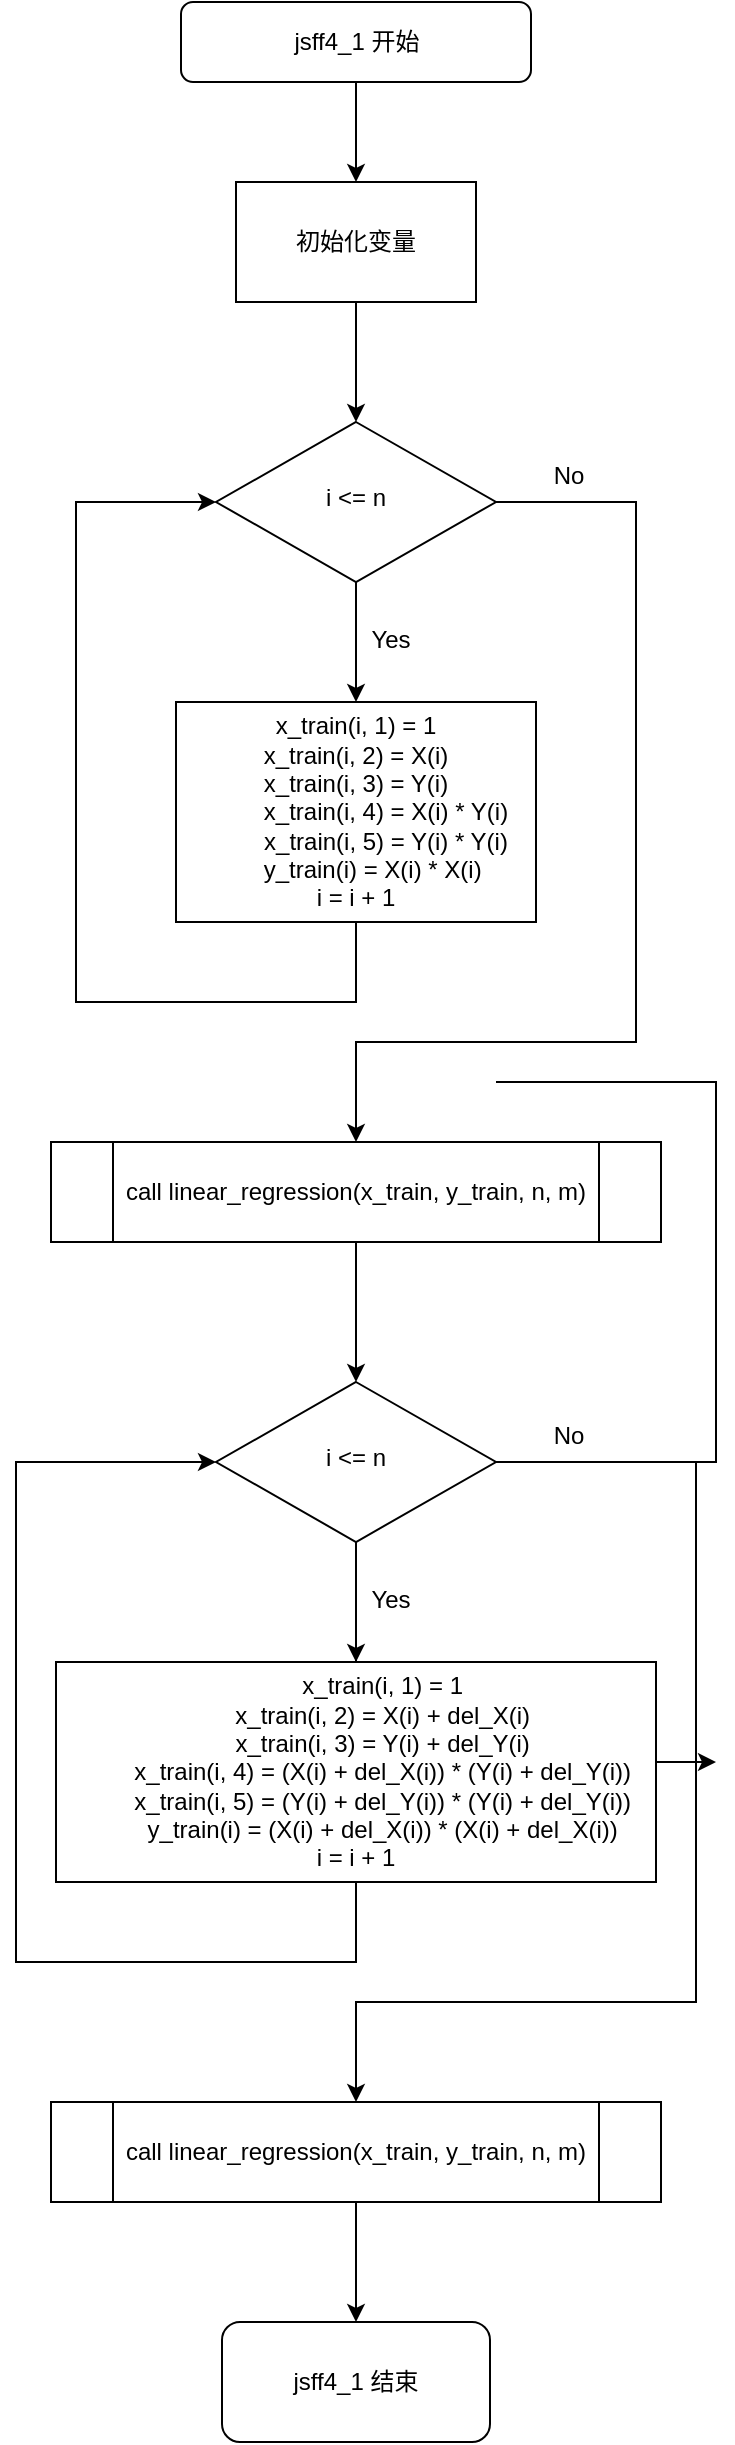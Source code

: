 <mxfile version="15.6.8" type="device"><diagram id="C5RBs43oDa-KdzZeNtuy" name="Page-1"><mxGraphModel dx="1278" dy="585" grid="1" gridSize="10" guides="1" tooltips="1" connect="1" arrows="1" fold="1" page="1" pageScale="1" pageWidth="827" pageHeight="1169" math="0" shadow="0"><root><mxCell id="WIyWlLk6GJQsqaUBKTNV-0"/><mxCell id="WIyWlLk6GJQsqaUBKTNV-1" parent="WIyWlLk6GJQsqaUBKTNV-0"/><mxCell id="moeOHrMzKAvOVx0oSZz9-0" style="edgeStyle=orthogonalEdgeStyle;rounded=0;orthogonalLoop=1;jettySize=auto;html=1;entryX=0.5;entryY=0;entryDx=0;entryDy=0;" parent="WIyWlLk6GJQsqaUBKTNV-1" source="WIyWlLk6GJQsqaUBKTNV-3" target="FDvQrYrK8QlF2wxkQufF-5" edge="1"><mxGeometry relative="1" as="geometry"/></mxCell><mxCell id="WIyWlLk6GJQsqaUBKTNV-3" value="jsff4_1 开始" style="rounded=1;whiteSpace=wrap;html=1;fontSize=12;glass=0;strokeWidth=1;shadow=0;" parent="WIyWlLk6GJQsqaUBKTNV-1" vertex="1"><mxGeometry x="132.5" y="80" width="175" height="40" as="geometry"/></mxCell><mxCell id="FDvQrYrK8QlF2wxkQufF-14" style="edgeStyle=orthogonalEdgeStyle;rounded=0;orthogonalLoop=1;jettySize=auto;html=1;" parent="WIyWlLk6GJQsqaUBKTNV-1" source="WIyWlLk6GJQsqaUBKTNV-10" target="FDvQrYrK8QlF2wxkQufF-7" edge="1"><mxGeometry relative="1" as="geometry"/></mxCell><mxCell id="psVeJridxPa4dE4mhYoM-3" style="edgeStyle=orthogonalEdgeStyle;rounded=0;orthogonalLoop=1;jettySize=auto;html=1;entryX=0.5;entryY=0;entryDx=0;entryDy=0;" edge="1" parent="WIyWlLk6GJQsqaUBKTNV-1" source="WIyWlLk6GJQsqaUBKTNV-10" target="psVeJridxPa4dE4mhYoM-2"><mxGeometry relative="1" as="geometry"><Array as="points"><mxPoint x="360" y="330"/><mxPoint x="360" y="600"/><mxPoint x="220" y="600"/></Array></mxGeometry></mxCell><mxCell id="WIyWlLk6GJQsqaUBKTNV-10" value="i &amp;lt;= n" style="rhombus;whiteSpace=wrap;html=1;shadow=0;fontFamily=Helvetica;fontSize=12;align=center;strokeWidth=1;spacing=6;spacingTop=-4;" parent="WIyWlLk6GJQsqaUBKTNV-1" vertex="1"><mxGeometry x="150" y="290" width="140" height="80" as="geometry"/></mxCell><mxCell id="FDvQrYrK8QlF2wxkQufF-6" value="" style="edgeStyle=orthogonalEdgeStyle;rounded=0;orthogonalLoop=1;jettySize=auto;html=1;" parent="WIyWlLk6GJQsqaUBKTNV-1" source="FDvQrYrK8QlF2wxkQufF-5" target="WIyWlLk6GJQsqaUBKTNV-10" edge="1"><mxGeometry relative="1" as="geometry"/></mxCell><mxCell id="FDvQrYrK8QlF2wxkQufF-5" value="初始化变量" style="rounded=0;whiteSpace=wrap;html=1;" parent="WIyWlLk6GJQsqaUBKTNV-1" vertex="1"><mxGeometry x="160" y="170" width="120" height="60" as="geometry"/></mxCell><mxCell id="moeOHrMzKAvOVx0oSZz9-18" style="edgeStyle=orthogonalEdgeStyle;rounded=0;orthogonalLoop=1;jettySize=auto;html=1;entryX=0;entryY=0.5;entryDx=0;entryDy=0;exitX=0.5;exitY=1;exitDx=0;exitDy=0;" parent="WIyWlLk6GJQsqaUBKTNV-1" source="FDvQrYrK8QlF2wxkQufF-7" target="WIyWlLk6GJQsqaUBKTNV-10" edge="1"><mxGeometry relative="1" as="geometry"><mxPoint x="40" y="640" as="targetPoint"/><Array as="points"><mxPoint x="220" y="580"/><mxPoint x="80" y="580"/><mxPoint x="80" y="330"/></Array></mxGeometry></mxCell><mxCell id="FDvQrYrK8QlF2wxkQufF-7" value="&lt;div&gt;x_train(i, 1) = 1&lt;/div&gt;&lt;div&gt;x_train(i, 2) = X(i)&lt;/div&gt;&lt;div&gt;&lt;span&gt;x_train(i, 3) = Y(i)&lt;/span&gt;&lt;/div&gt;&lt;div&gt;&amp;nbsp; &amp;nbsp; &amp;nbsp; &amp;nbsp; &amp;nbsp;x_train(i, 4) = X(i) * Y(i)&lt;/div&gt;&lt;div&gt;&amp;nbsp; &amp;nbsp; &amp;nbsp; &amp;nbsp; &amp;nbsp;x_train(i, 5) = Y(i) * Y(i)&lt;/div&gt;&lt;div&gt;&amp;nbsp; &amp;nbsp; &amp;nbsp;y_train(i) = X(i) * X(i)&lt;/div&gt;&lt;div&gt;i = i + 1&lt;/div&gt;" style="rounded=0;whiteSpace=wrap;html=1;" parent="WIyWlLk6GJQsqaUBKTNV-1" vertex="1"><mxGeometry x="130" y="430" width="180" height="110" as="geometry"/></mxCell><mxCell id="FDvQrYrK8QlF2wxkQufF-16" value="Yes" style="text;html=1;resizable=0;autosize=1;align=center;verticalAlign=middle;points=[];fillColor=none;strokeColor=none;rounded=0;" parent="WIyWlLk6GJQsqaUBKTNV-1" vertex="1"><mxGeometry x="222" y="389" width="30" height="20" as="geometry"/></mxCell><mxCell id="FDvQrYrK8QlF2wxkQufF-22" value="No" style="text;html=1;resizable=0;autosize=1;align=center;verticalAlign=middle;points=[];fillColor=none;strokeColor=none;rounded=0;" parent="WIyWlLk6GJQsqaUBKTNV-1" vertex="1"><mxGeometry x="311" y="307" width="30" height="20" as="geometry"/></mxCell><mxCell id="FDvQrYrK8QlF2wxkQufF-24" style="edgeStyle=orthogonalEdgeStyle;rounded=0;orthogonalLoop=1;jettySize=auto;html=1;entryX=0.5;entryY=0;entryDx=0;entryDy=0;" parent="WIyWlLk6GJQsqaUBKTNV-1" target="moeOHrMzKAvOVx0oSZz9-2" edge="1"><mxGeometry relative="1" as="geometry"><mxPoint x="400" y="960" as="targetPoint"/><Array as="points"><mxPoint x="400" y="620"/><mxPoint x="400" y="810"/><mxPoint x="220" y="810"/></Array><mxPoint x="290" y="620" as="sourcePoint"/></mxGeometry></mxCell><mxCell id="moeOHrMzKAvOVx0oSZz9-19" value="jsff4_1 结束" style="rounded=1;whiteSpace=wrap;html=1;" parent="WIyWlLk6GJQsqaUBKTNV-1" vertex="1"><mxGeometry x="153" y="1240" width="134" height="60" as="geometry"/></mxCell><mxCell id="psVeJridxPa4dE4mhYoM-12" style="edgeStyle=orthogonalEdgeStyle;rounded=0;orthogonalLoop=1;jettySize=auto;html=1;entryX=0.5;entryY=0;entryDx=0;entryDy=0;" edge="1" parent="WIyWlLk6GJQsqaUBKTNV-1" source="psVeJridxPa4dE4mhYoM-2" target="psVeJridxPa4dE4mhYoM-6"><mxGeometry relative="1" as="geometry"/></mxCell><mxCell id="psVeJridxPa4dE4mhYoM-2" value="&lt;br&gt;call linear_regression&lt;span&gt;(x_train, y_train, n, m)&lt;br&gt;&lt;br&gt;&lt;/span&gt;" style="shape=process;whiteSpace=wrap;html=1;backgroundOutline=1;" vertex="1" parent="WIyWlLk6GJQsqaUBKTNV-1"><mxGeometry x="67.5" y="650" width="305" height="50" as="geometry"/></mxCell><mxCell id="psVeJridxPa4dE4mhYoM-4" style="edgeStyle=orthogonalEdgeStyle;rounded=0;orthogonalLoop=1;jettySize=auto;html=1;" edge="1" parent="WIyWlLk6GJQsqaUBKTNV-1" source="psVeJridxPa4dE4mhYoM-6" target="psVeJridxPa4dE4mhYoM-8"><mxGeometry relative="1" as="geometry"/></mxCell><mxCell id="psVeJridxPa4dE4mhYoM-5" style="edgeStyle=orthogonalEdgeStyle;rounded=0;orthogonalLoop=1;jettySize=auto;html=1;entryX=0.5;entryY=0;entryDx=0;entryDy=0;" edge="1" parent="WIyWlLk6GJQsqaUBKTNV-1" source="psVeJridxPa4dE4mhYoM-6" target="psVeJridxPa4dE4mhYoM-11"><mxGeometry relative="1" as="geometry"><Array as="points"><mxPoint x="390" y="810"/><mxPoint x="390" y="1080"/><mxPoint x="220" y="1080"/></Array></mxGeometry></mxCell><mxCell id="psVeJridxPa4dE4mhYoM-6" value="i &amp;lt;= n" style="rhombus;whiteSpace=wrap;html=1;shadow=0;fontFamily=Helvetica;fontSize=12;align=center;strokeWidth=1;spacing=6;spacingTop=-4;" vertex="1" parent="WIyWlLk6GJQsqaUBKTNV-1"><mxGeometry x="150" y="770" width="140" height="80" as="geometry"/></mxCell><mxCell id="psVeJridxPa4dE4mhYoM-7" style="edgeStyle=orthogonalEdgeStyle;rounded=0;orthogonalLoop=1;jettySize=auto;html=1;entryX=0;entryY=0.5;entryDx=0;entryDy=0;exitX=0.5;exitY=1;exitDx=0;exitDy=0;" edge="1" parent="WIyWlLk6GJQsqaUBKTNV-1" source="psVeJridxPa4dE4mhYoM-8" target="psVeJridxPa4dE4mhYoM-6"><mxGeometry relative="1" as="geometry"><mxPoint x="40" y="1120" as="targetPoint"/><Array as="points"><mxPoint x="220" y="1020"/><mxPoint x="220" y="1060"/><mxPoint x="50" y="1060"/><mxPoint x="50" y="810"/></Array></mxGeometry></mxCell><mxCell id="psVeJridxPa4dE4mhYoM-8" value="&lt;div&gt;&amp;nbsp; &amp;nbsp; &amp;nbsp; &amp;nbsp; x_train(i, 1) = 1&lt;/div&gt;&lt;div&gt;&amp;nbsp; &amp;nbsp; &amp;nbsp; &amp;nbsp; x_train(i, 2) = X(i) + del_X(i)&lt;/div&gt;&lt;div&gt;&amp;nbsp; &amp;nbsp; &amp;nbsp; &amp;nbsp; x_train(i, 3) = Y(i) + del_Y(i)&lt;/div&gt;&lt;div&gt;&amp;nbsp; &amp;nbsp; &amp;nbsp; &amp;nbsp; x_train(i, 4) = (X(i) + del_X(i)) * (Y(i) + del_Y(i))&lt;/div&gt;&lt;div&gt;&amp;nbsp; &amp;nbsp; &amp;nbsp; &amp;nbsp; x_train(i, 5) = (Y(i) + del_Y(i)) * (Y(i) + del_Y(i))&lt;/div&gt;&lt;div&gt;&amp;nbsp; &amp;nbsp; &amp;nbsp; &amp;nbsp; y_train(i) = (X(i) + del_X(i)) * (X(i) + del_X(i))&lt;/div&gt;&lt;div&gt;i = i + 1&lt;/div&gt;" style="rounded=0;whiteSpace=wrap;html=1;" vertex="1" parent="WIyWlLk6GJQsqaUBKTNV-1"><mxGeometry x="70" y="910" width="300" height="110" as="geometry"/></mxCell><mxCell id="psVeJridxPa4dE4mhYoM-9" value="Yes" style="text;html=1;resizable=0;autosize=1;align=center;verticalAlign=middle;points=[];fillColor=none;strokeColor=none;rounded=0;" vertex="1" parent="WIyWlLk6GJQsqaUBKTNV-1"><mxGeometry x="222" y="869" width="30" height="20" as="geometry"/></mxCell><mxCell id="psVeJridxPa4dE4mhYoM-10" value="No" style="text;html=1;resizable=0;autosize=1;align=center;verticalAlign=middle;points=[];fillColor=none;strokeColor=none;rounded=0;" vertex="1" parent="WIyWlLk6GJQsqaUBKTNV-1"><mxGeometry x="311" y="787" width="30" height="20" as="geometry"/></mxCell><mxCell id="psVeJridxPa4dE4mhYoM-13" style="edgeStyle=orthogonalEdgeStyle;rounded=0;orthogonalLoop=1;jettySize=auto;html=1;entryX=0.5;entryY=0;entryDx=0;entryDy=0;" edge="1" parent="WIyWlLk6GJQsqaUBKTNV-1" source="psVeJridxPa4dE4mhYoM-11" target="moeOHrMzKAvOVx0oSZz9-19"><mxGeometry relative="1" as="geometry"/></mxCell><mxCell id="psVeJridxPa4dE4mhYoM-11" value="&lt;br&gt;call linear_regression&lt;span&gt;(x_train, y_train, n, m)&lt;br&gt;&lt;br&gt;&lt;/span&gt;" style="shape=process;whiteSpace=wrap;html=1;backgroundOutline=1;" vertex="1" parent="WIyWlLk6GJQsqaUBKTNV-1"><mxGeometry x="67.5" y="1130" width="305" height="50" as="geometry"/></mxCell></root></mxGraphModel></diagram></mxfile>